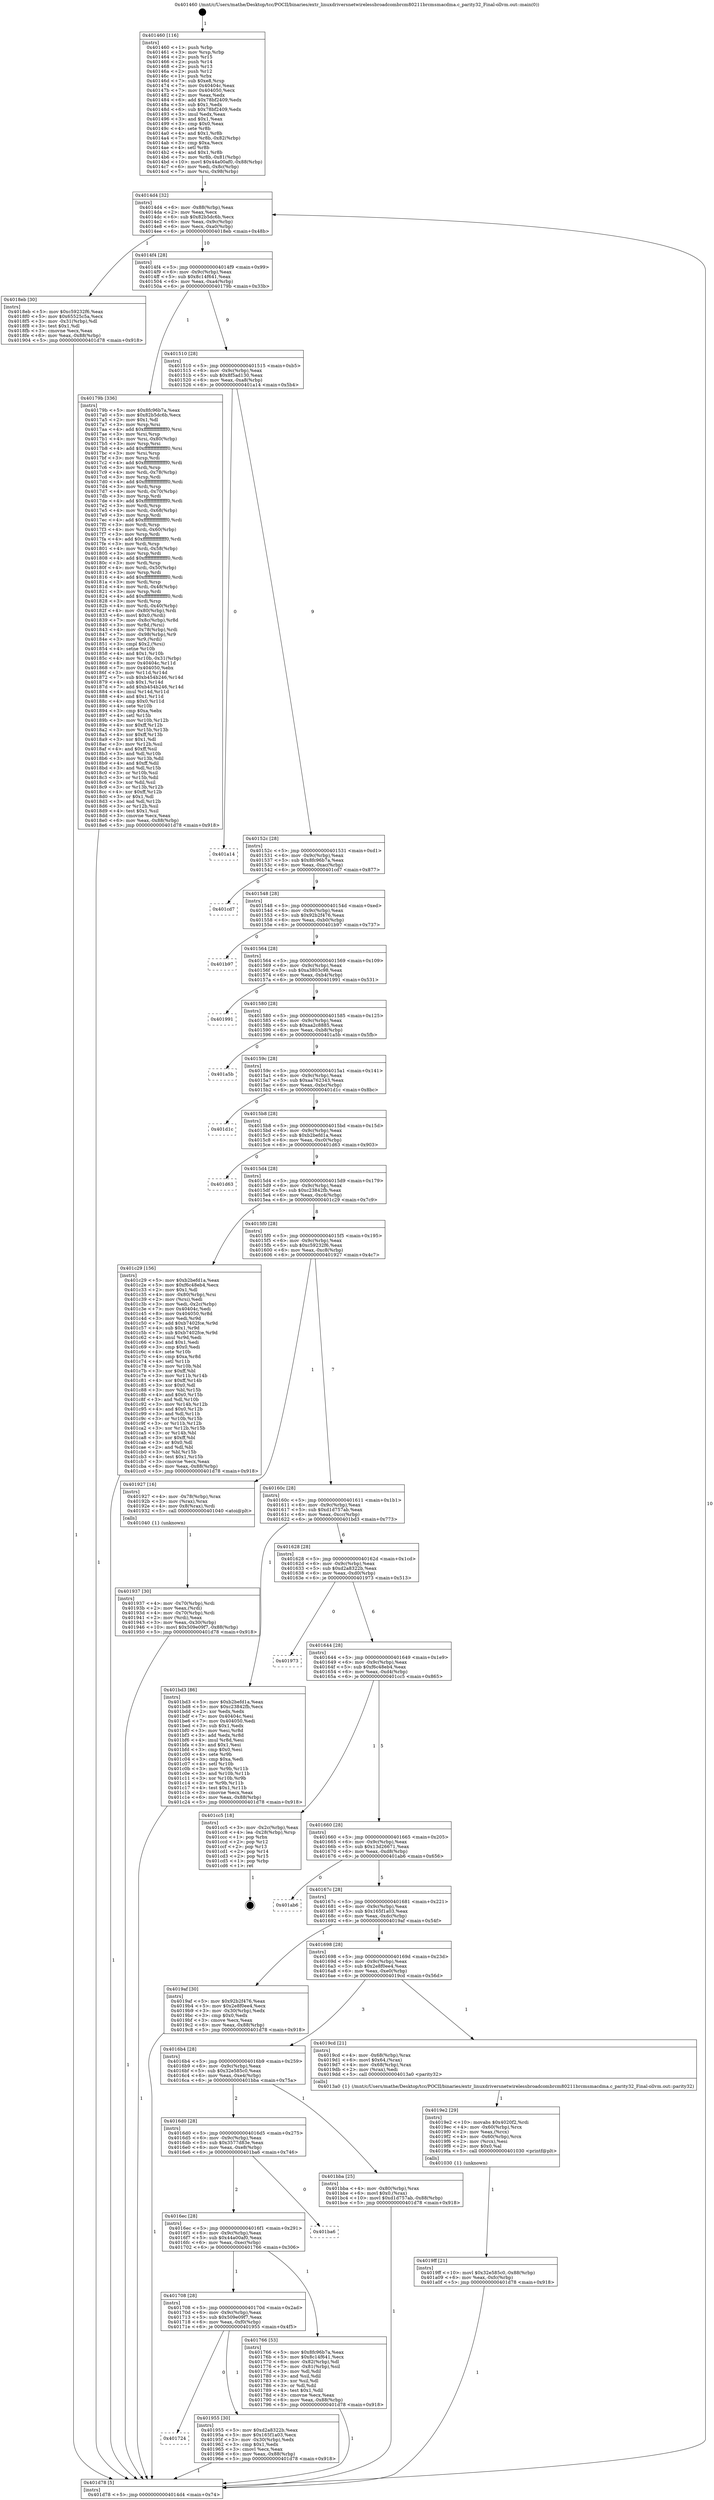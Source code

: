 digraph "0x401460" {
  label = "0x401460 (/mnt/c/Users/mathe/Desktop/tcc/POCII/binaries/extr_linuxdriversnetwirelessbroadcombrcm80211brcmsmacdma.c_parity32_Final-ollvm.out::main(0))"
  labelloc = "t"
  node[shape=record]

  Entry [label="",width=0.3,height=0.3,shape=circle,fillcolor=black,style=filled]
  "0x4014d4" [label="{
     0x4014d4 [32]\l
     | [instrs]\l
     &nbsp;&nbsp;0x4014d4 \<+6\>: mov -0x88(%rbp),%eax\l
     &nbsp;&nbsp;0x4014da \<+2\>: mov %eax,%ecx\l
     &nbsp;&nbsp;0x4014dc \<+6\>: sub $0x82b5dc6b,%ecx\l
     &nbsp;&nbsp;0x4014e2 \<+6\>: mov %eax,-0x9c(%rbp)\l
     &nbsp;&nbsp;0x4014e8 \<+6\>: mov %ecx,-0xa0(%rbp)\l
     &nbsp;&nbsp;0x4014ee \<+6\>: je 00000000004018eb \<main+0x48b\>\l
  }"]
  "0x4018eb" [label="{
     0x4018eb [30]\l
     | [instrs]\l
     &nbsp;&nbsp;0x4018eb \<+5\>: mov $0xc59232f6,%eax\l
     &nbsp;&nbsp;0x4018f0 \<+5\>: mov $0x65525c5a,%ecx\l
     &nbsp;&nbsp;0x4018f5 \<+3\>: mov -0x31(%rbp),%dl\l
     &nbsp;&nbsp;0x4018f8 \<+3\>: test $0x1,%dl\l
     &nbsp;&nbsp;0x4018fb \<+3\>: cmovne %ecx,%eax\l
     &nbsp;&nbsp;0x4018fe \<+6\>: mov %eax,-0x88(%rbp)\l
     &nbsp;&nbsp;0x401904 \<+5\>: jmp 0000000000401d78 \<main+0x918\>\l
  }"]
  "0x4014f4" [label="{
     0x4014f4 [28]\l
     | [instrs]\l
     &nbsp;&nbsp;0x4014f4 \<+5\>: jmp 00000000004014f9 \<main+0x99\>\l
     &nbsp;&nbsp;0x4014f9 \<+6\>: mov -0x9c(%rbp),%eax\l
     &nbsp;&nbsp;0x4014ff \<+5\>: sub $0x8c14f641,%eax\l
     &nbsp;&nbsp;0x401504 \<+6\>: mov %eax,-0xa4(%rbp)\l
     &nbsp;&nbsp;0x40150a \<+6\>: je 000000000040179b \<main+0x33b\>\l
  }"]
  Exit [label="",width=0.3,height=0.3,shape=circle,fillcolor=black,style=filled,peripheries=2]
  "0x40179b" [label="{
     0x40179b [336]\l
     | [instrs]\l
     &nbsp;&nbsp;0x40179b \<+5\>: mov $0x8fc96b7a,%eax\l
     &nbsp;&nbsp;0x4017a0 \<+5\>: mov $0x82b5dc6b,%ecx\l
     &nbsp;&nbsp;0x4017a5 \<+2\>: mov $0x1,%dl\l
     &nbsp;&nbsp;0x4017a7 \<+3\>: mov %rsp,%rsi\l
     &nbsp;&nbsp;0x4017aa \<+4\>: add $0xfffffffffffffff0,%rsi\l
     &nbsp;&nbsp;0x4017ae \<+3\>: mov %rsi,%rsp\l
     &nbsp;&nbsp;0x4017b1 \<+4\>: mov %rsi,-0x80(%rbp)\l
     &nbsp;&nbsp;0x4017b5 \<+3\>: mov %rsp,%rsi\l
     &nbsp;&nbsp;0x4017b8 \<+4\>: add $0xfffffffffffffff0,%rsi\l
     &nbsp;&nbsp;0x4017bc \<+3\>: mov %rsi,%rsp\l
     &nbsp;&nbsp;0x4017bf \<+3\>: mov %rsp,%rdi\l
     &nbsp;&nbsp;0x4017c2 \<+4\>: add $0xfffffffffffffff0,%rdi\l
     &nbsp;&nbsp;0x4017c6 \<+3\>: mov %rdi,%rsp\l
     &nbsp;&nbsp;0x4017c9 \<+4\>: mov %rdi,-0x78(%rbp)\l
     &nbsp;&nbsp;0x4017cd \<+3\>: mov %rsp,%rdi\l
     &nbsp;&nbsp;0x4017d0 \<+4\>: add $0xfffffffffffffff0,%rdi\l
     &nbsp;&nbsp;0x4017d4 \<+3\>: mov %rdi,%rsp\l
     &nbsp;&nbsp;0x4017d7 \<+4\>: mov %rdi,-0x70(%rbp)\l
     &nbsp;&nbsp;0x4017db \<+3\>: mov %rsp,%rdi\l
     &nbsp;&nbsp;0x4017de \<+4\>: add $0xfffffffffffffff0,%rdi\l
     &nbsp;&nbsp;0x4017e2 \<+3\>: mov %rdi,%rsp\l
     &nbsp;&nbsp;0x4017e5 \<+4\>: mov %rdi,-0x68(%rbp)\l
     &nbsp;&nbsp;0x4017e9 \<+3\>: mov %rsp,%rdi\l
     &nbsp;&nbsp;0x4017ec \<+4\>: add $0xfffffffffffffff0,%rdi\l
     &nbsp;&nbsp;0x4017f0 \<+3\>: mov %rdi,%rsp\l
     &nbsp;&nbsp;0x4017f3 \<+4\>: mov %rdi,-0x60(%rbp)\l
     &nbsp;&nbsp;0x4017f7 \<+3\>: mov %rsp,%rdi\l
     &nbsp;&nbsp;0x4017fa \<+4\>: add $0xfffffffffffffff0,%rdi\l
     &nbsp;&nbsp;0x4017fe \<+3\>: mov %rdi,%rsp\l
     &nbsp;&nbsp;0x401801 \<+4\>: mov %rdi,-0x58(%rbp)\l
     &nbsp;&nbsp;0x401805 \<+3\>: mov %rsp,%rdi\l
     &nbsp;&nbsp;0x401808 \<+4\>: add $0xfffffffffffffff0,%rdi\l
     &nbsp;&nbsp;0x40180c \<+3\>: mov %rdi,%rsp\l
     &nbsp;&nbsp;0x40180f \<+4\>: mov %rdi,-0x50(%rbp)\l
     &nbsp;&nbsp;0x401813 \<+3\>: mov %rsp,%rdi\l
     &nbsp;&nbsp;0x401816 \<+4\>: add $0xfffffffffffffff0,%rdi\l
     &nbsp;&nbsp;0x40181a \<+3\>: mov %rdi,%rsp\l
     &nbsp;&nbsp;0x40181d \<+4\>: mov %rdi,-0x48(%rbp)\l
     &nbsp;&nbsp;0x401821 \<+3\>: mov %rsp,%rdi\l
     &nbsp;&nbsp;0x401824 \<+4\>: add $0xfffffffffffffff0,%rdi\l
     &nbsp;&nbsp;0x401828 \<+3\>: mov %rdi,%rsp\l
     &nbsp;&nbsp;0x40182b \<+4\>: mov %rdi,-0x40(%rbp)\l
     &nbsp;&nbsp;0x40182f \<+4\>: mov -0x80(%rbp),%rdi\l
     &nbsp;&nbsp;0x401833 \<+6\>: movl $0x0,(%rdi)\l
     &nbsp;&nbsp;0x401839 \<+7\>: mov -0x8c(%rbp),%r8d\l
     &nbsp;&nbsp;0x401840 \<+3\>: mov %r8d,(%rsi)\l
     &nbsp;&nbsp;0x401843 \<+4\>: mov -0x78(%rbp),%rdi\l
     &nbsp;&nbsp;0x401847 \<+7\>: mov -0x98(%rbp),%r9\l
     &nbsp;&nbsp;0x40184e \<+3\>: mov %r9,(%rdi)\l
     &nbsp;&nbsp;0x401851 \<+3\>: cmpl $0x2,(%rsi)\l
     &nbsp;&nbsp;0x401854 \<+4\>: setne %r10b\l
     &nbsp;&nbsp;0x401858 \<+4\>: and $0x1,%r10b\l
     &nbsp;&nbsp;0x40185c \<+4\>: mov %r10b,-0x31(%rbp)\l
     &nbsp;&nbsp;0x401860 \<+8\>: mov 0x40404c,%r11d\l
     &nbsp;&nbsp;0x401868 \<+7\>: mov 0x404050,%ebx\l
     &nbsp;&nbsp;0x40186f \<+3\>: mov %r11d,%r14d\l
     &nbsp;&nbsp;0x401872 \<+7\>: sub $0xb454b246,%r14d\l
     &nbsp;&nbsp;0x401879 \<+4\>: sub $0x1,%r14d\l
     &nbsp;&nbsp;0x40187d \<+7\>: add $0xb454b246,%r14d\l
     &nbsp;&nbsp;0x401884 \<+4\>: imul %r14d,%r11d\l
     &nbsp;&nbsp;0x401888 \<+4\>: and $0x1,%r11d\l
     &nbsp;&nbsp;0x40188c \<+4\>: cmp $0x0,%r11d\l
     &nbsp;&nbsp;0x401890 \<+4\>: sete %r10b\l
     &nbsp;&nbsp;0x401894 \<+3\>: cmp $0xa,%ebx\l
     &nbsp;&nbsp;0x401897 \<+4\>: setl %r15b\l
     &nbsp;&nbsp;0x40189b \<+3\>: mov %r10b,%r12b\l
     &nbsp;&nbsp;0x40189e \<+4\>: xor $0xff,%r12b\l
     &nbsp;&nbsp;0x4018a2 \<+3\>: mov %r15b,%r13b\l
     &nbsp;&nbsp;0x4018a5 \<+4\>: xor $0xff,%r13b\l
     &nbsp;&nbsp;0x4018a9 \<+3\>: xor $0x1,%dl\l
     &nbsp;&nbsp;0x4018ac \<+3\>: mov %r12b,%sil\l
     &nbsp;&nbsp;0x4018af \<+4\>: and $0xff,%sil\l
     &nbsp;&nbsp;0x4018b3 \<+3\>: and %dl,%r10b\l
     &nbsp;&nbsp;0x4018b6 \<+3\>: mov %r13b,%dil\l
     &nbsp;&nbsp;0x4018b9 \<+4\>: and $0xff,%dil\l
     &nbsp;&nbsp;0x4018bd \<+3\>: and %dl,%r15b\l
     &nbsp;&nbsp;0x4018c0 \<+3\>: or %r10b,%sil\l
     &nbsp;&nbsp;0x4018c3 \<+3\>: or %r15b,%dil\l
     &nbsp;&nbsp;0x4018c6 \<+3\>: xor %dil,%sil\l
     &nbsp;&nbsp;0x4018c9 \<+3\>: or %r13b,%r12b\l
     &nbsp;&nbsp;0x4018cc \<+4\>: xor $0xff,%r12b\l
     &nbsp;&nbsp;0x4018d0 \<+3\>: or $0x1,%dl\l
     &nbsp;&nbsp;0x4018d3 \<+3\>: and %dl,%r12b\l
     &nbsp;&nbsp;0x4018d6 \<+3\>: or %r12b,%sil\l
     &nbsp;&nbsp;0x4018d9 \<+4\>: test $0x1,%sil\l
     &nbsp;&nbsp;0x4018dd \<+3\>: cmovne %ecx,%eax\l
     &nbsp;&nbsp;0x4018e0 \<+6\>: mov %eax,-0x88(%rbp)\l
     &nbsp;&nbsp;0x4018e6 \<+5\>: jmp 0000000000401d78 \<main+0x918\>\l
  }"]
  "0x401510" [label="{
     0x401510 [28]\l
     | [instrs]\l
     &nbsp;&nbsp;0x401510 \<+5\>: jmp 0000000000401515 \<main+0xb5\>\l
     &nbsp;&nbsp;0x401515 \<+6\>: mov -0x9c(%rbp),%eax\l
     &nbsp;&nbsp;0x40151b \<+5\>: sub $0x8f5ad130,%eax\l
     &nbsp;&nbsp;0x401520 \<+6\>: mov %eax,-0xa8(%rbp)\l
     &nbsp;&nbsp;0x401526 \<+6\>: je 0000000000401a14 \<main+0x5b4\>\l
  }"]
  "0x4019ff" [label="{
     0x4019ff [21]\l
     | [instrs]\l
     &nbsp;&nbsp;0x4019ff \<+10\>: movl $0x32e585c0,-0x88(%rbp)\l
     &nbsp;&nbsp;0x401a09 \<+6\>: mov %eax,-0xfc(%rbp)\l
     &nbsp;&nbsp;0x401a0f \<+5\>: jmp 0000000000401d78 \<main+0x918\>\l
  }"]
  "0x401a14" [label="{
     0x401a14\l
  }", style=dashed]
  "0x40152c" [label="{
     0x40152c [28]\l
     | [instrs]\l
     &nbsp;&nbsp;0x40152c \<+5\>: jmp 0000000000401531 \<main+0xd1\>\l
     &nbsp;&nbsp;0x401531 \<+6\>: mov -0x9c(%rbp),%eax\l
     &nbsp;&nbsp;0x401537 \<+5\>: sub $0x8fc96b7a,%eax\l
     &nbsp;&nbsp;0x40153c \<+6\>: mov %eax,-0xac(%rbp)\l
     &nbsp;&nbsp;0x401542 \<+6\>: je 0000000000401cd7 \<main+0x877\>\l
  }"]
  "0x4019e2" [label="{
     0x4019e2 [29]\l
     | [instrs]\l
     &nbsp;&nbsp;0x4019e2 \<+10\>: movabs $0x4020f2,%rdi\l
     &nbsp;&nbsp;0x4019ec \<+4\>: mov -0x60(%rbp),%rcx\l
     &nbsp;&nbsp;0x4019f0 \<+2\>: mov %eax,(%rcx)\l
     &nbsp;&nbsp;0x4019f2 \<+4\>: mov -0x60(%rbp),%rcx\l
     &nbsp;&nbsp;0x4019f6 \<+2\>: mov (%rcx),%esi\l
     &nbsp;&nbsp;0x4019f8 \<+2\>: mov $0x0,%al\l
     &nbsp;&nbsp;0x4019fa \<+5\>: call 0000000000401030 \<printf@plt\>\l
     | [calls]\l
     &nbsp;&nbsp;0x401030 \{1\} (unknown)\l
  }"]
  "0x401cd7" [label="{
     0x401cd7\l
  }", style=dashed]
  "0x401548" [label="{
     0x401548 [28]\l
     | [instrs]\l
     &nbsp;&nbsp;0x401548 \<+5\>: jmp 000000000040154d \<main+0xed\>\l
     &nbsp;&nbsp;0x40154d \<+6\>: mov -0x9c(%rbp),%eax\l
     &nbsp;&nbsp;0x401553 \<+5\>: sub $0x92b2f476,%eax\l
     &nbsp;&nbsp;0x401558 \<+6\>: mov %eax,-0xb0(%rbp)\l
     &nbsp;&nbsp;0x40155e \<+6\>: je 0000000000401b97 \<main+0x737\>\l
  }"]
  "0x401724" [label="{
     0x401724\l
  }", style=dashed]
  "0x401b97" [label="{
     0x401b97\l
  }", style=dashed]
  "0x401564" [label="{
     0x401564 [28]\l
     | [instrs]\l
     &nbsp;&nbsp;0x401564 \<+5\>: jmp 0000000000401569 \<main+0x109\>\l
     &nbsp;&nbsp;0x401569 \<+6\>: mov -0x9c(%rbp),%eax\l
     &nbsp;&nbsp;0x40156f \<+5\>: sub $0xa3803c98,%eax\l
     &nbsp;&nbsp;0x401574 \<+6\>: mov %eax,-0xb4(%rbp)\l
     &nbsp;&nbsp;0x40157a \<+6\>: je 0000000000401991 \<main+0x531\>\l
  }"]
  "0x401955" [label="{
     0x401955 [30]\l
     | [instrs]\l
     &nbsp;&nbsp;0x401955 \<+5\>: mov $0xd2a8322b,%eax\l
     &nbsp;&nbsp;0x40195a \<+5\>: mov $0x165f1a03,%ecx\l
     &nbsp;&nbsp;0x40195f \<+3\>: mov -0x30(%rbp),%edx\l
     &nbsp;&nbsp;0x401962 \<+3\>: cmp $0x1,%edx\l
     &nbsp;&nbsp;0x401965 \<+3\>: cmovl %ecx,%eax\l
     &nbsp;&nbsp;0x401968 \<+6\>: mov %eax,-0x88(%rbp)\l
     &nbsp;&nbsp;0x40196e \<+5\>: jmp 0000000000401d78 \<main+0x918\>\l
  }"]
  "0x401991" [label="{
     0x401991\l
  }", style=dashed]
  "0x401580" [label="{
     0x401580 [28]\l
     | [instrs]\l
     &nbsp;&nbsp;0x401580 \<+5\>: jmp 0000000000401585 \<main+0x125\>\l
     &nbsp;&nbsp;0x401585 \<+6\>: mov -0x9c(%rbp),%eax\l
     &nbsp;&nbsp;0x40158b \<+5\>: sub $0xaa2c8885,%eax\l
     &nbsp;&nbsp;0x401590 \<+6\>: mov %eax,-0xb8(%rbp)\l
     &nbsp;&nbsp;0x401596 \<+6\>: je 0000000000401a5b \<main+0x5fb\>\l
  }"]
  "0x401937" [label="{
     0x401937 [30]\l
     | [instrs]\l
     &nbsp;&nbsp;0x401937 \<+4\>: mov -0x70(%rbp),%rdi\l
     &nbsp;&nbsp;0x40193b \<+2\>: mov %eax,(%rdi)\l
     &nbsp;&nbsp;0x40193d \<+4\>: mov -0x70(%rbp),%rdi\l
     &nbsp;&nbsp;0x401941 \<+2\>: mov (%rdi),%eax\l
     &nbsp;&nbsp;0x401943 \<+3\>: mov %eax,-0x30(%rbp)\l
     &nbsp;&nbsp;0x401946 \<+10\>: movl $0x509e09f7,-0x88(%rbp)\l
     &nbsp;&nbsp;0x401950 \<+5\>: jmp 0000000000401d78 \<main+0x918\>\l
  }"]
  "0x401a5b" [label="{
     0x401a5b\l
  }", style=dashed]
  "0x40159c" [label="{
     0x40159c [28]\l
     | [instrs]\l
     &nbsp;&nbsp;0x40159c \<+5\>: jmp 00000000004015a1 \<main+0x141\>\l
     &nbsp;&nbsp;0x4015a1 \<+6\>: mov -0x9c(%rbp),%eax\l
     &nbsp;&nbsp;0x4015a7 \<+5\>: sub $0xaa762343,%eax\l
     &nbsp;&nbsp;0x4015ac \<+6\>: mov %eax,-0xbc(%rbp)\l
     &nbsp;&nbsp;0x4015b2 \<+6\>: je 0000000000401d1c \<main+0x8bc\>\l
  }"]
  "0x401460" [label="{
     0x401460 [116]\l
     | [instrs]\l
     &nbsp;&nbsp;0x401460 \<+1\>: push %rbp\l
     &nbsp;&nbsp;0x401461 \<+3\>: mov %rsp,%rbp\l
     &nbsp;&nbsp;0x401464 \<+2\>: push %r15\l
     &nbsp;&nbsp;0x401466 \<+2\>: push %r14\l
     &nbsp;&nbsp;0x401468 \<+2\>: push %r13\l
     &nbsp;&nbsp;0x40146a \<+2\>: push %r12\l
     &nbsp;&nbsp;0x40146c \<+1\>: push %rbx\l
     &nbsp;&nbsp;0x40146d \<+7\>: sub $0xe8,%rsp\l
     &nbsp;&nbsp;0x401474 \<+7\>: mov 0x40404c,%eax\l
     &nbsp;&nbsp;0x40147b \<+7\>: mov 0x404050,%ecx\l
     &nbsp;&nbsp;0x401482 \<+2\>: mov %eax,%edx\l
     &nbsp;&nbsp;0x401484 \<+6\>: add $0x78bf2409,%edx\l
     &nbsp;&nbsp;0x40148a \<+3\>: sub $0x1,%edx\l
     &nbsp;&nbsp;0x40148d \<+6\>: sub $0x78bf2409,%edx\l
     &nbsp;&nbsp;0x401493 \<+3\>: imul %edx,%eax\l
     &nbsp;&nbsp;0x401496 \<+3\>: and $0x1,%eax\l
     &nbsp;&nbsp;0x401499 \<+3\>: cmp $0x0,%eax\l
     &nbsp;&nbsp;0x40149c \<+4\>: sete %r8b\l
     &nbsp;&nbsp;0x4014a0 \<+4\>: and $0x1,%r8b\l
     &nbsp;&nbsp;0x4014a4 \<+7\>: mov %r8b,-0x82(%rbp)\l
     &nbsp;&nbsp;0x4014ab \<+3\>: cmp $0xa,%ecx\l
     &nbsp;&nbsp;0x4014ae \<+4\>: setl %r8b\l
     &nbsp;&nbsp;0x4014b2 \<+4\>: and $0x1,%r8b\l
     &nbsp;&nbsp;0x4014b6 \<+7\>: mov %r8b,-0x81(%rbp)\l
     &nbsp;&nbsp;0x4014bd \<+10\>: movl $0x44a00af0,-0x88(%rbp)\l
     &nbsp;&nbsp;0x4014c7 \<+6\>: mov %edi,-0x8c(%rbp)\l
     &nbsp;&nbsp;0x4014cd \<+7\>: mov %rsi,-0x98(%rbp)\l
  }"]
  "0x401d1c" [label="{
     0x401d1c\l
  }", style=dashed]
  "0x4015b8" [label="{
     0x4015b8 [28]\l
     | [instrs]\l
     &nbsp;&nbsp;0x4015b8 \<+5\>: jmp 00000000004015bd \<main+0x15d\>\l
     &nbsp;&nbsp;0x4015bd \<+6\>: mov -0x9c(%rbp),%eax\l
     &nbsp;&nbsp;0x4015c3 \<+5\>: sub $0xb2befd1a,%eax\l
     &nbsp;&nbsp;0x4015c8 \<+6\>: mov %eax,-0xc0(%rbp)\l
     &nbsp;&nbsp;0x4015ce \<+6\>: je 0000000000401d63 \<main+0x903\>\l
  }"]
  "0x401d78" [label="{
     0x401d78 [5]\l
     | [instrs]\l
     &nbsp;&nbsp;0x401d78 \<+5\>: jmp 00000000004014d4 \<main+0x74\>\l
  }"]
  "0x401d63" [label="{
     0x401d63\l
  }", style=dashed]
  "0x4015d4" [label="{
     0x4015d4 [28]\l
     | [instrs]\l
     &nbsp;&nbsp;0x4015d4 \<+5\>: jmp 00000000004015d9 \<main+0x179\>\l
     &nbsp;&nbsp;0x4015d9 \<+6\>: mov -0x9c(%rbp),%eax\l
     &nbsp;&nbsp;0x4015df \<+5\>: sub $0xc23842fb,%eax\l
     &nbsp;&nbsp;0x4015e4 \<+6\>: mov %eax,-0xc4(%rbp)\l
     &nbsp;&nbsp;0x4015ea \<+6\>: je 0000000000401c29 \<main+0x7c9\>\l
  }"]
  "0x401708" [label="{
     0x401708 [28]\l
     | [instrs]\l
     &nbsp;&nbsp;0x401708 \<+5\>: jmp 000000000040170d \<main+0x2ad\>\l
     &nbsp;&nbsp;0x40170d \<+6\>: mov -0x9c(%rbp),%eax\l
     &nbsp;&nbsp;0x401713 \<+5\>: sub $0x509e09f7,%eax\l
     &nbsp;&nbsp;0x401718 \<+6\>: mov %eax,-0xf0(%rbp)\l
     &nbsp;&nbsp;0x40171e \<+6\>: je 0000000000401955 \<main+0x4f5\>\l
  }"]
  "0x401c29" [label="{
     0x401c29 [156]\l
     | [instrs]\l
     &nbsp;&nbsp;0x401c29 \<+5\>: mov $0xb2befd1a,%eax\l
     &nbsp;&nbsp;0x401c2e \<+5\>: mov $0xf6c48eb4,%ecx\l
     &nbsp;&nbsp;0x401c33 \<+2\>: mov $0x1,%dl\l
     &nbsp;&nbsp;0x401c35 \<+4\>: mov -0x80(%rbp),%rsi\l
     &nbsp;&nbsp;0x401c39 \<+2\>: mov (%rsi),%edi\l
     &nbsp;&nbsp;0x401c3b \<+3\>: mov %edi,-0x2c(%rbp)\l
     &nbsp;&nbsp;0x401c3e \<+7\>: mov 0x40404c,%edi\l
     &nbsp;&nbsp;0x401c45 \<+8\>: mov 0x404050,%r8d\l
     &nbsp;&nbsp;0x401c4d \<+3\>: mov %edi,%r9d\l
     &nbsp;&nbsp;0x401c50 \<+7\>: add $0xb7402fce,%r9d\l
     &nbsp;&nbsp;0x401c57 \<+4\>: sub $0x1,%r9d\l
     &nbsp;&nbsp;0x401c5b \<+7\>: sub $0xb7402fce,%r9d\l
     &nbsp;&nbsp;0x401c62 \<+4\>: imul %r9d,%edi\l
     &nbsp;&nbsp;0x401c66 \<+3\>: and $0x1,%edi\l
     &nbsp;&nbsp;0x401c69 \<+3\>: cmp $0x0,%edi\l
     &nbsp;&nbsp;0x401c6c \<+4\>: sete %r10b\l
     &nbsp;&nbsp;0x401c70 \<+4\>: cmp $0xa,%r8d\l
     &nbsp;&nbsp;0x401c74 \<+4\>: setl %r11b\l
     &nbsp;&nbsp;0x401c78 \<+3\>: mov %r10b,%bl\l
     &nbsp;&nbsp;0x401c7b \<+3\>: xor $0xff,%bl\l
     &nbsp;&nbsp;0x401c7e \<+3\>: mov %r11b,%r14b\l
     &nbsp;&nbsp;0x401c81 \<+4\>: xor $0xff,%r14b\l
     &nbsp;&nbsp;0x401c85 \<+3\>: xor $0x0,%dl\l
     &nbsp;&nbsp;0x401c88 \<+3\>: mov %bl,%r15b\l
     &nbsp;&nbsp;0x401c8b \<+4\>: and $0x0,%r15b\l
     &nbsp;&nbsp;0x401c8f \<+3\>: and %dl,%r10b\l
     &nbsp;&nbsp;0x401c92 \<+3\>: mov %r14b,%r12b\l
     &nbsp;&nbsp;0x401c95 \<+4\>: and $0x0,%r12b\l
     &nbsp;&nbsp;0x401c99 \<+3\>: and %dl,%r11b\l
     &nbsp;&nbsp;0x401c9c \<+3\>: or %r10b,%r15b\l
     &nbsp;&nbsp;0x401c9f \<+3\>: or %r11b,%r12b\l
     &nbsp;&nbsp;0x401ca2 \<+3\>: xor %r12b,%r15b\l
     &nbsp;&nbsp;0x401ca5 \<+3\>: or %r14b,%bl\l
     &nbsp;&nbsp;0x401ca8 \<+3\>: xor $0xff,%bl\l
     &nbsp;&nbsp;0x401cab \<+3\>: or $0x0,%dl\l
     &nbsp;&nbsp;0x401cae \<+2\>: and %dl,%bl\l
     &nbsp;&nbsp;0x401cb0 \<+3\>: or %bl,%r15b\l
     &nbsp;&nbsp;0x401cb3 \<+4\>: test $0x1,%r15b\l
     &nbsp;&nbsp;0x401cb7 \<+3\>: cmovne %ecx,%eax\l
     &nbsp;&nbsp;0x401cba \<+6\>: mov %eax,-0x88(%rbp)\l
     &nbsp;&nbsp;0x401cc0 \<+5\>: jmp 0000000000401d78 \<main+0x918\>\l
  }"]
  "0x4015f0" [label="{
     0x4015f0 [28]\l
     | [instrs]\l
     &nbsp;&nbsp;0x4015f0 \<+5\>: jmp 00000000004015f5 \<main+0x195\>\l
     &nbsp;&nbsp;0x4015f5 \<+6\>: mov -0x9c(%rbp),%eax\l
     &nbsp;&nbsp;0x4015fb \<+5\>: sub $0xc59232f6,%eax\l
     &nbsp;&nbsp;0x401600 \<+6\>: mov %eax,-0xc8(%rbp)\l
     &nbsp;&nbsp;0x401606 \<+6\>: je 0000000000401927 \<main+0x4c7\>\l
  }"]
  "0x401766" [label="{
     0x401766 [53]\l
     | [instrs]\l
     &nbsp;&nbsp;0x401766 \<+5\>: mov $0x8fc96b7a,%eax\l
     &nbsp;&nbsp;0x40176b \<+5\>: mov $0x8c14f641,%ecx\l
     &nbsp;&nbsp;0x401770 \<+6\>: mov -0x82(%rbp),%dl\l
     &nbsp;&nbsp;0x401776 \<+7\>: mov -0x81(%rbp),%sil\l
     &nbsp;&nbsp;0x40177d \<+3\>: mov %dl,%dil\l
     &nbsp;&nbsp;0x401780 \<+3\>: and %sil,%dil\l
     &nbsp;&nbsp;0x401783 \<+3\>: xor %sil,%dl\l
     &nbsp;&nbsp;0x401786 \<+3\>: or %dl,%dil\l
     &nbsp;&nbsp;0x401789 \<+4\>: test $0x1,%dil\l
     &nbsp;&nbsp;0x40178d \<+3\>: cmovne %ecx,%eax\l
     &nbsp;&nbsp;0x401790 \<+6\>: mov %eax,-0x88(%rbp)\l
     &nbsp;&nbsp;0x401796 \<+5\>: jmp 0000000000401d78 \<main+0x918\>\l
  }"]
  "0x401927" [label="{
     0x401927 [16]\l
     | [instrs]\l
     &nbsp;&nbsp;0x401927 \<+4\>: mov -0x78(%rbp),%rax\l
     &nbsp;&nbsp;0x40192b \<+3\>: mov (%rax),%rax\l
     &nbsp;&nbsp;0x40192e \<+4\>: mov 0x8(%rax),%rdi\l
     &nbsp;&nbsp;0x401932 \<+5\>: call 0000000000401040 \<atoi@plt\>\l
     | [calls]\l
     &nbsp;&nbsp;0x401040 \{1\} (unknown)\l
  }"]
  "0x40160c" [label="{
     0x40160c [28]\l
     | [instrs]\l
     &nbsp;&nbsp;0x40160c \<+5\>: jmp 0000000000401611 \<main+0x1b1\>\l
     &nbsp;&nbsp;0x401611 \<+6\>: mov -0x9c(%rbp),%eax\l
     &nbsp;&nbsp;0x401617 \<+5\>: sub $0xd1d757ab,%eax\l
     &nbsp;&nbsp;0x40161c \<+6\>: mov %eax,-0xcc(%rbp)\l
     &nbsp;&nbsp;0x401622 \<+6\>: je 0000000000401bd3 \<main+0x773\>\l
  }"]
  "0x4016ec" [label="{
     0x4016ec [28]\l
     | [instrs]\l
     &nbsp;&nbsp;0x4016ec \<+5\>: jmp 00000000004016f1 \<main+0x291\>\l
     &nbsp;&nbsp;0x4016f1 \<+6\>: mov -0x9c(%rbp),%eax\l
     &nbsp;&nbsp;0x4016f7 \<+5\>: sub $0x44a00af0,%eax\l
     &nbsp;&nbsp;0x4016fc \<+6\>: mov %eax,-0xec(%rbp)\l
     &nbsp;&nbsp;0x401702 \<+6\>: je 0000000000401766 \<main+0x306\>\l
  }"]
  "0x401bd3" [label="{
     0x401bd3 [86]\l
     | [instrs]\l
     &nbsp;&nbsp;0x401bd3 \<+5\>: mov $0xb2befd1a,%eax\l
     &nbsp;&nbsp;0x401bd8 \<+5\>: mov $0xc23842fb,%ecx\l
     &nbsp;&nbsp;0x401bdd \<+2\>: xor %edx,%edx\l
     &nbsp;&nbsp;0x401bdf \<+7\>: mov 0x40404c,%esi\l
     &nbsp;&nbsp;0x401be6 \<+7\>: mov 0x404050,%edi\l
     &nbsp;&nbsp;0x401bed \<+3\>: sub $0x1,%edx\l
     &nbsp;&nbsp;0x401bf0 \<+3\>: mov %esi,%r8d\l
     &nbsp;&nbsp;0x401bf3 \<+3\>: add %edx,%r8d\l
     &nbsp;&nbsp;0x401bf6 \<+4\>: imul %r8d,%esi\l
     &nbsp;&nbsp;0x401bfa \<+3\>: and $0x1,%esi\l
     &nbsp;&nbsp;0x401bfd \<+3\>: cmp $0x0,%esi\l
     &nbsp;&nbsp;0x401c00 \<+4\>: sete %r9b\l
     &nbsp;&nbsp;0x401c04 \<+3\>: cmp $0xa,%edi\l
     &nbsp;&nbsp;0x401c07 \<+4\>: setl %r10b\l
     &nbsp;&nbsp;0x401c0b \<+3\>: mov %r9b,%r11b\l
     &nbsp;&nbsp;0x401c0e \<+3\>: and %r10b,%r11b\l
     &nbsp;&nbsp;0x401c11 \<+3\>: xor %r10b,%r9b\l
     &nbsp;&nbsp;0x401c14 \<+3\>: or %r9b,%r11b\l
     &nbsp;&nbsp;0x401c17 \<+4\>: test $0x1,%r11b\l
     &nbsp;&nbsp;0x401c1b \<+3\>: cmovne %ecx,%eax\l
     &nbsp;&nbsp;0x401c1e \<+6\>: mov %eax,-0x88(%rbp)\l
     &nbsp;&nbsp;0x401c24 \<+5\>: jmp 0000000000401d78 \<main+0x918\>\l
  }"]
  "0x401628" [label="{
     0x401628 [28]\l
     | [instrs]\l
     &nbsp;&nbsp;0x401628 \<+5\>: jmp 000000000040162d \<main+0x1cd\>\l
     &nbsp;&nbsp;0x40162d \<+6\>: mov -0x9c(%rbp),%eax\l
     &nbsp;&nbsp;0x401633 \<+5\>: sub $0xd2a8322b,%eax\l
     &nbsp;&nbsp;0x401638 \<+6\>: mov %eax,-0xd0(%rbp)\l
     &nbsp;&nbsp;0x40163e \<+6\>: je 0000000000401973 \<main+0x513\>\l
  }"]
  "0x401ba6" [label="{
     0x401ba6\l
  }", style=dashed]
  "0x401973" [label="{
     0x401973\l
  }", style=dashed]
  "0x401644" [label="{
     0x401644 [28]\l
     | [instrs]\l
     &nbsp;&nbsp;0x401644 \<+5\>: jmp 0000000000401649 \<main+0x1e9\>\l
     &nbsp;&nbsp;0x401649 \<+6\>: mov -0x9c(%rbp),%eax\l
     &nbsp;&nbsp;0x40164f \<+5\>: sub $0xf6c48eb4,%eax\l
     &nbsp;&nbsp;0x401654 \<+6\>: mov %eax,-0xd4(%rbp)\l
     &nbsp;&nbsp;0x40165a \<+6\>: je 0000000000401cc5 \<main+0x865\>\l
  }"]
  "0x4016d0" [label="{
     0x4016d0 [28]\l
     | [instrs]\l
     &nbsp;&nbsp;0x4016d0 \<+5\>: jmp 00000000004016d5 \<main+0x275\>\l
     &nbsp;&nbsp;0x4016d5 \<+6\>: mov -0x9c(%rbp),%eax\l
     &nbsp;&nbsp;0x4016db \<+5\>: sub $0x3577d83e,%eax\l
     &nbsp;&nbsp;0x4016e0 \<+6\>: mov %eax,-0xe8(%rbp)\l
     &nbsp;&nbsp;0x4016e6 \<+6\>: je 0000000000401ba6 \<main+0x746\>\l
  }"]
  "0x401cc5" [label="{
     0x401cc5 [18]\l
     | [instrs]\l
     &nbsp;&nbsp;0x401cc5 \<+3\>: mov -0x2c(%rbp),%eax\l
     &nbsp;&nbsp;0x401cc8 \<+4\>: lea -0x28(%rbp),%rsp\l
     &nbsp;&nbsp;0x401ccc \<+1\>: pop %rbx\l
     &nbsp;&nbsp;0x401ccd \<+2\>: pop %r12\l
     &nbsp;&nbsp;0x401ccf \<+2\>: pop %r13\l
     &nbsp;&nbsp;0x401cd1 \<+2\>: pop %r14\l
     &nbsp;&nbsp;0x401cd3 \<+2\>: pop %r15\l
     &nbsp;&nbsp;0x401cd5 \<+1\>: pop %rbp\l
     &nbsp;&nbsp;0x401cd6 \<+1\>: ret\l
  }"]
  "0x401660" [label="{
     0x401660 [28]\l
     | [instrs]\l
     &nbsp;&nbsp;0x401660 \<+5\>: jmp 0000000000401665 \<main+0x205\>\l
     &nbsp;&nbsp;0x401665 \<+6\>: mov -0x9c(%rbp),%eax\l
     &nbsp;&nbsp;0x40166b \<+5\>: sub $0x13d26671,%eax\l
     &nbsp;&nbsp;0x401670 \<+6\>: mov %eax,-0xd8(%rbp)\l
     &nbsp;&nbsp;0x401676 \<+6\>: je 0000000000401ab6 \<main+0x656\>\l
  }"]
  "0x401bba" [label="{
     0x401bba [25]\l
     | [instrs]\l
     &nbsp;&nbsp;0x401bba \<+4\>: mov -0x80(%rbp),%rax\l
     &nbsp;&nbsp;0x401bbe \<+6\>: movl $0x0,(%rax)\l
     &nbsp;&nbsp;0x401bc4 \<+10\>: movl $0xd1d757ab,-0x88(%rbp)\l
     &nbsp;&nbsp;0x401bce \<+5\>: jmp 0000000000401d78 \<main+0x918\>\l
  }"]
  "0x401ab6" [label="{
     0x401ab6\l
  }", style=dashed]
  "0x40167c" [label="{
     0x40167c [28]\l
     | [instrs]\l
     &nbsp;&nbsp;0x40167c \<+5\>: jmp 0000000000401681 \<main+0x221\>\l
     &nbsp;&nbsp;0x401681 \<+6\>: mov -0x9c(%rbp),%eax\l
     &nbsp;&nbsp;0x401687 \<+5\>: sub $0x165f1a03,%eax\l
     &nbsp;&nbsp;0x40168c \<+6\>: mov %eax,-0xdc(%rbp)\l
     &nbsp;&nbsp;0x401692 \<+6\>: je 00000000004019af \<main+0x54f\>\l
  }"]
  "0x4016b4" [label="{
     0x4016b4 [28]\l
     | [instrs]\l
     &nbsp;&nbsp;0x4016b4 \<+5\>: jmp 00000000004016b9 \<main+0x259\>\l
     &nbsp;&nbsp;0x4016b9 \<+6\>: mov -0x9c(%rbp),%eax\l
     &nbsp;&nbsp;0x4016bf \<+5\>: sub $0x32e585c0,%eax\l
     &nbsp;&nbsp;0x4016c4 \<+6\>: mov %eax,-0xe4(%rbp)\l
     &nbsp;&nbsp;0x4016ca \<+6\>: je 0000000000401bba \<main+0x75a\>\l
  }"]
  "0x4019af" [label="{
     0x4019af [30]\l
     | [instrs]\l
     &nbsp;&nbsp;0x4019af \<+5\>: mov $0x92b2f476,%eax\l
     &nbsp;&nbsp;0x4019b4 \<+5\>: mov $0x2e8f0ee4,%ecx\l
     &nbsp;&nbsp;0x4019b9 \<+3\>: mov -0x30(%rbp),%edx\l
     &nbsp;&nbsp;0x4019bc \<+3\>: cmp $0x0,%edx\l
     &nbsp;&nbsp;0x4019bf \<+3\>: cmove %ecx,%eax\l
     &nbsp;&nbsp;0x4019c2 \<+6\>: mov %eax,-0x88(%rbp)\l
     &nbsp;&nbsp;0x4019c8 \<+5\>: jmp 0000000000401d78 \<main+0x918\>\l
  }"]
  "0x401698" [label="{
     0x401698 [28]\l
     | [instrs]\l
     &nbsp;&nbsp;0x401698 \<+5\>: jmp 000000000040169d \<main+0x23d\>\l
     &nbsp;&nbsp;0x40169d \<+6\>: mov -0x9c(%rbp),%eax\l
     &nbsp;&nbsp;0x4016a3 \<+5\>: sub $0x2e8f0ee4,%eax\l
     &nbsp;&nbsp;0x4016a8 \<+6\>: mov %eax,-0xe0(%rbp)\l
     &nbsp;&nbsp;0x4016ae \<+6\>: je 00000000004019cd \<main+0x56d\>\l
  }"]
  "0x4019cd" [label="{
     0x4019cd [21]\l
     | [instrs]\l
     &nbsp;&nbsp;0x4019cd \<+4\>: mov -0x68(%rbp),%rax\l
     &nbsp;&nbsp;0x4019d1 \<+6\>: movl $0x64,(%rax)\l
     &nbsp;&nbsp;0x4019d7 \<+4\>: mov -0x68(%rbp),%rax\l
     &nbsp;&nbsp;0x4019db \<+2\>: mov (%rax),%edi\l
     &nbsp;&nbsp;0x4019dd \<+5\>: call 00000000004013a0 \<parity32\>\l
     | [calls]\l
     &nbsp;&nbsp;0x4013a0 \{1\} (/mnt/c/Users/mathe/Desktop/tcc/POCII/binaries/extr_linuxdriversnetwirelessbroadcombrcm80211brcmsmacdma.c_parity32_Final-ollvm.out::parity32)\l
  }"]
  Entry -> "0x401460" [label=" 1"]
  "0x4014d4" -> "0x4018eb" [label=" 1"]
  "0x4014d4" -> "0x4014f4" [label=" 10"]
  "0x401cc5" -> Exit [label=" 1"]
  "0x4014f4" -> "0x40179b" [label=" 1"]
  "0x4014f4" -> "0x401510" [label=" 9"]
  "0x401c29" -> "0x401d78" [label=" 1"]
  "0x401510" -> "0x401a14" [label=" 0"]
  "0x401510" -> "0x40152c" [label=" 9"]
  "0x401bd3" -> "0x401d78" [label=" 1"]
  "0x40152c" -> "0x401cd7" [label=" 0"]
  "0x40152c" -> "0x401548" [label=" 9"]
  "0x401bba" -> "0x401d78" [label=" 1"]
  "0x401548" -> "0x401b97" [label=" 0"]
  "0x401548" -> "0x401564" [label=" 9"]
  "0x4019ff" -> "0x401d78" [label=" 1"]
  "0x401564" -> "0x401991" [label=" 0"]
  "0x401564" -> "0x401580" [label=" 9"]
  "0x4019e2" -> "0x4019ff" [label=" 1"]
  "0x401580" -> "0x401a5b" [label=" 0"]
  "0x401580" -> "0x40159c" [label=" 9"]
  "0x4019af" -> "0x401d78" [label=" 1"]
  "0x40159c" -> "0x401d1c" [label=" 0"]
  "0x40159c" -> "0x4015b8" [label=" 9"]
  "0x401708" -> "0x401724" [label=" 0"]
  "0x4015b8" -> "0x401d63" [label=" 0"]
  "0x4015b8" -> "0x4015d4" [label=" 9"]
  "0x401708" -> "0x401955" [label=" 1"]
  "0x4015d4" -> "0x401c29" [label=" 1"]
  "0x4015d4" -> "0x4015f0" [label=" 8"]
  "0x4019cd" -> "0x4019e2" [label=" 1"]
  "0x4015f0" -> "0x401927" [label=" 1"]
  "0x4015f0" -> "0x40160c" [label=" 7"]
  "0x401937" -> "0x401d78" [label=" 1"]
  "0x40160c" -> "0x401bd3" [label=" 1"]
  "0x40160c" -> "0x401628" [label=" 6"]
  "0x4018eb" -> "0x401d78" [label=" 1"]
  "0x401628" -> "0x401973" [label=" 0"]
  "0x401628" -> "0x401644" [label=" 6"]
  "0x40179b" -> "0x401d78" [label=" 1"]
  "0x401644" -> "0x401cc5" [label=" 1"]
  "0x401644" -> "0x401660" [label=" 5"]
  "0x401d78" -> "0x4014d4" [label=" 10"]
  "0x401660" -> "0x401ab6" [label=" 0"]
  "0x401660" -> "0x40167c" [label=" 5"]
  "0x401460" -> "0x4014d4" [label=" 1"]
  "0x40167c" -> "0x4019af" [label=" 1"]
  "0x40167c" -> "0x401698" [label=" 4"]
  "0x4016ec" -> "0x401708" [label=" 1"]
  "0x401698" -> "0x4019cd" [label=" 1"]
  "0x401698" -> "0x4016b4" [label=" 3"]
  "0x401766" -> "0x401d78" [label=" 1"]
  "0x4016b4" -> "0x401bba" [label=" 1"]
  "0x4016b4" -> "0x4016d0" [label=" 2"]
  "0x401955" -> "0x401d78" [label=" 1"]
  "0x4016d0" -> "0x401ba6" [label=" 0"]
  "0x4016d0" -> "0x4016ec" [label=" 2"]
  "0x401927" -> "0x401937" [label=" 1"]
  "0x4016ec" -> "0x401766" [label=" 1"]
}
